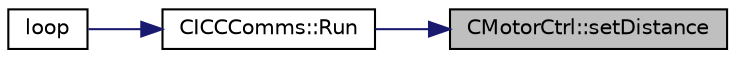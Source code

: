 digraph "CMotorCtrl::setDistance"
{
 // INTERACTIVE_SVG=YES
 // LATEX_PDF_SIZE
  bgcolor="transparent";
  edge [fontname="Helvetica",fontsize="10",labelfontname="Helvetica",labelfontsize="10"];
  node [fontname="Helvetica",fontsize="10",shape=record];
  rankdir="RL";
  Node28 [label="CMotorCtrl::setDistance",height=0.2,width=0.4,color="black", fillcolor="grey75", style="filled", fontcolor="black",tooltip="API Function of the CMotorCtrl to start driving."];
  Node28 -> Node29 [dir="back",color="midnightblue",fontsize="10",style="solid",fontname="Helvetica"];
  Node29 [label="CICCComms::Run",height=0.2,width=0.4,color="black",URL="$class_c_i_c_c_comms.html#a8b3fa81307b3b9ba0e72b4aee8279c56",tooltip=" "];
  Node29 -> Node30 [dir="back",color="midnightblue",fontsize="10",style="solid",fontname="Helvetica"];
  Node30 [label="loop",height=0.2,width=0.4,color="black",URL="$_a_d_a_s___m_c_u_8ino.html#afe461d27b9c48d5921c00d521181f12f",tooltip=" "];
}
